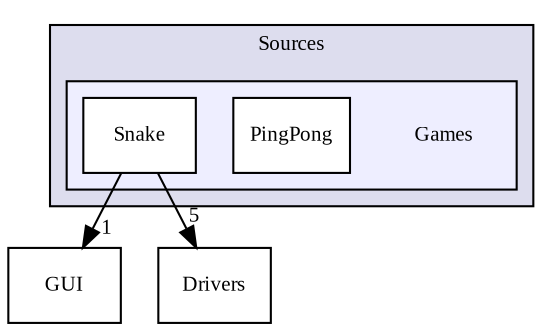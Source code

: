 digraph "Games" {
  compound=true
  node [ fontsize="10", fontname="TimesNewRoman"];
  edge [ labelfontsize="10", labelfontname="TimesNewRoman"];
  subgraph clusterdir_937900b87e0c7a5fa01190c395fb83f7 {
    graph [ bgcolor="#ddddee", pencolor="black", label="Sources" fontname="TimesNewRoman", fontsize="10", URL="dir_937900b87e0c7a5fa01190c395fb83f7.html"]
  subgraph clusterdir_7a8ccb56a9e8ce43d4dc66eeef1b5636 {
    graph [ bgcolor="#eeeeff", pencolor="black", label="" URL="dir_7a8ccb56a9e8ce43d4dc66eeef1b5636.html"];
    dir_7a8ccb56a9e8ce43d4dc66eeef1b5636 [shape=plaintext label="Games"];
    dir_cd85fb14c90c3d4bfa4a2ceb817aafd3 [shape=box label="PingPong" color="black" fillcolor="white" style="filled" URL="dir_cd85fb14c90c3d4bfa4a2ceb817aafd3.html"];
    dir_08699772390e45925e35a396bbab0010 [shape=box label="Snake" color="black" fillcolor="white" style="filled" URL="dir_08699772390e45925e35a396bbab0010.html"];
  }
  }
  dir_2e65faa0945d6e1f05f940285ea6dae8 [shape=box label="GUI" URL="dir_2e65faa0945d6e1f05f940285ea6dae8.html"];
  dir_abb47d9036a42ab5431b8adc2735c9e9 [shape=box label="Drivers" URL="dir_abb47d9036a42ab5431b8adc2735c9e9.html"];
  dir_08699772390e45925e35a396bbab0010->dir_2e65faa0945d6e1f05f940285ea6dae8 [headlabel="1", labeldistance=1.5 headhref="dir_000010_000003.html"];
  dir_08699772390e45925e35a396bbab0010->dir_abb47d9036a42ab5431b8adc2735c9e9 [headlabel="5", labeldistance=1.5 headhref="dir_000010_000001.html"];
}

